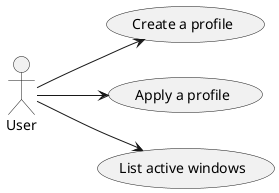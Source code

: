 @startuml
left to right direction

:User:

:User: --> (Create a profile)
:User: --> (Apply a profile)
:User: --> (List active windows)

@enduml